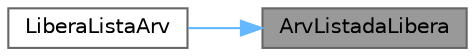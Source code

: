 digraph "ArvListadaLibera"
{
 // LATEX_PDF_SIZE
  bgcolor="transparent";
  edge [fontname=Helvetica,fontsize=10,labelfontname=Helvetica,labelfontsize=10];
  node [fontname=Helvetica,fontsize=10,shape=box,height=0.2,width=0.4];
  rankdir="RL";
  Node1 [label="ArvListadaLibera",height=0.2,width=0.4,color="gray40", fillcolor="grey60", style="filled", fontcolor="black",tooltip=" "];
  Node1 -> Node2 [dir="back",color="steelblue1",style="solid"];
  Node2 [label="LiberaListaArv",height=0.2,width=0.4,color="grey40", fillcolor="white", style="filled",URL="$_lista_arv_8c.html#a75ff022843c7361eb95f79715762b827",tooltip="Faz a liberacao da lista de Arvores, liberando suas arvores."];
}
